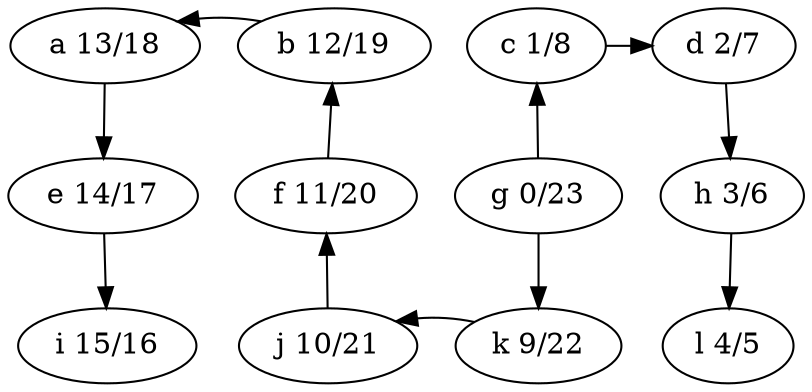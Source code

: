 digraph G {

  { rank = same; a b c d }
  { rank = same; e f g h }
  { rank = same; i j k l }

  g [label = "g 0/23"];
  c [label = "c 1/8"];
  d [label = "d 2/7"];
  h [label = "h 3/6"];
  l [label = "l 4/5"];
  k [label = "k 9/22"];
  j [label = "j 10/21"];
  f [label = "f 11/20"];
  b [label = "b 12/19"];
  a [label = "a 13/18"];
  e [label = "e 14/17"];
  i [label = "i 15/16"];

  a -> e;
  a -> b [style = invis ];
  b -> a [constraint = false];
  b -> c [style = invis ];
  c -> d;
  d -> h;
  e -> i;
  e -> f [style = invis ];
  f -> b [constraint = false];
  f -> g [style = invis ];
  g -> k;
  g -> c [constraint = false];
  g -> h [style = invis ];
  h -> l;
  i -> j [style = invis ];
  j -> f [constraint = false];
  j -> k [style = invis ];
  k -> j;
  k -> l [style = invis ];
}